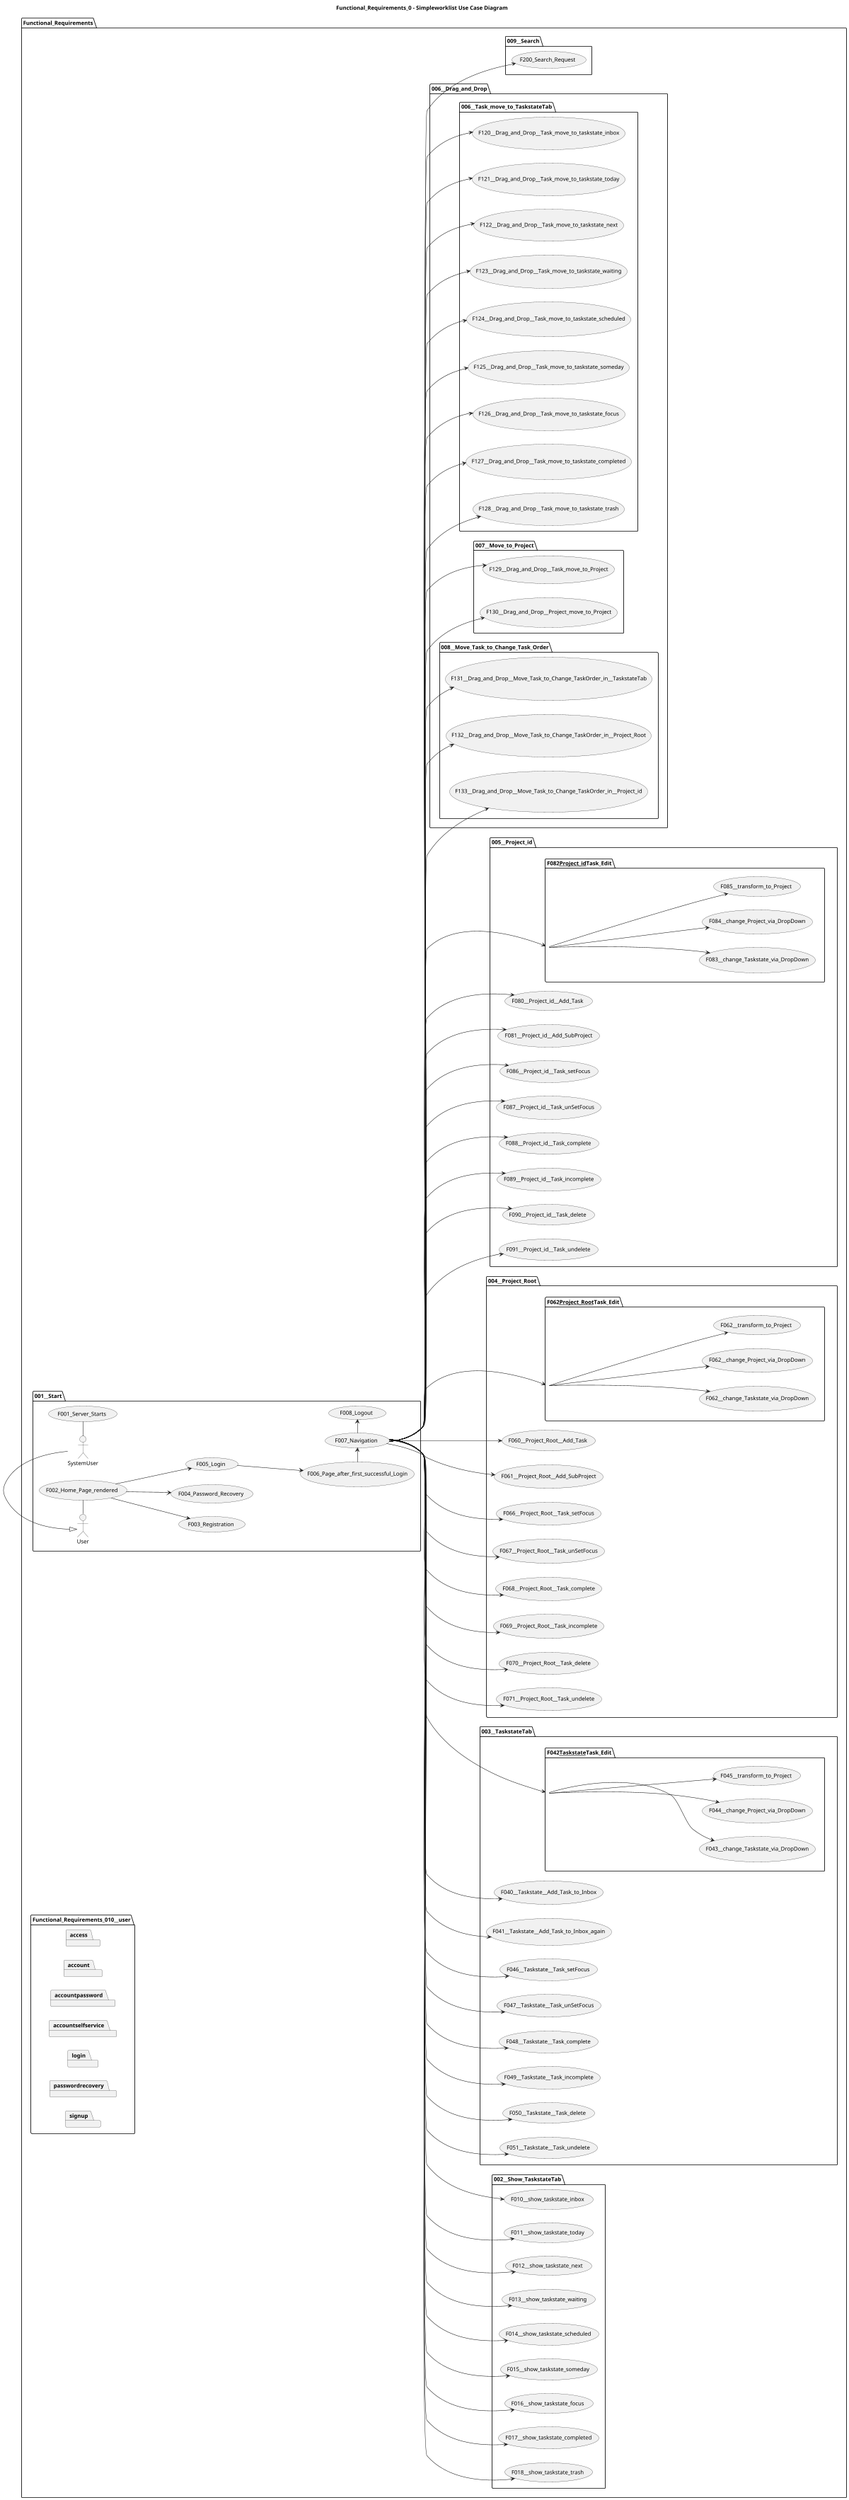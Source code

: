 @startuml

title Functional_Requirements_0 - Simpleworklist Use Case Diagram

left to right direction
'top to bottom direction

'https://plantuml.com/use-case-diagram

scale 1200 width

package Functional_Requirements {

  package 001__Start {
    SystemUser - (F001_Server_Starts)
    User - (F002_Home_Page_rendered)
    (F002_Home_Page_rendered) --> (F003_Registration)
    (F002_Home_Page_rendered) --> (F004_Password_Recovery)
    (F002_Home_Page_rendered) --> (F005_Login)
    (F005_Login) ---> (F006_Page_after_first_successful_Login)
    (F006_Page_after_first_successful_Login) -> (F007_Navigation)
    (F007_Navigation) -> (F008_Logout)

    User <|- SystemUser
  }

  package 002__Show_TaskstateTab {
    (F007_Navigation) --> (F010__show_taskstate_inbox)
    (F007_Navigation) --> (F011__show_taskstate_today)
    (F007_Navigation) --> (F012__show_taskstate_next)
    (F007_Navigation) --> (F013__show_taskstate_waiting)
    (F007_Navigation) --> (F014__show_taskstate_scheduled)
    (F007_Navigation) --> (F015__show_taskstate_someday)
    (F007_Navigation) --> (F016__show_taskstate_focus)
    (F007_Navigation) --> (F017__show_taskstate_completed)
    (F007_Navigation) --> (F018__show_taskstate_trash)
  }

  package 003__TaskstateTab {
    (F007_Navigation) --> (F040__Taskstate__Add_Task_to_Inbox)
    (F007_Navigation) --> (F041__Taskstate__Add_Task_to_Inbox_again)
    (F007_Navigation) --> (F042__Taskstate__Task_Edit)
    package F042__Taskstate__Task_Edit {
      (F042__Taskstate__Task_Edit) ---> (F043__change_Taskstate_via_DropDown)
      (F042__Taskstate__Task_Edit) ---> (F044__change_Project_via_DropDown)
      (F042__Taskstate__Task_Edit) ---> (F045__transform_to_Project)
    }
    (F007_Navigation) --> (F046__Taskstate__Task_setFocus)
    (F007_Navigation) --> (F047__Taskstate__Task_unSetFocus)
    (F007_Navigation) --> (F048__Taskstate__Task_complete)
    (F007_Navigation) --> (F049__Taskstate__Task_incomplete)
    (F007_Navigation) --> (F050__Taskstate__Task_delete)
    (F007_Navigation) --> (F051__Taskstate__Task_undelete)
  }

  package 004__Project_Root {
    (F007_Navigation) --> (F060__Project_Root__Add_Task)
    (F007_Navigation) --> (F061__Project_Root__Add_SubProject)
    (F007_Navigation) --> (F062__Project_Root__Task_Edit)
    package F062__Project_Root__Task_Edit {
      (F062__Project_Root__Task_Edit) ---> (F062__change_Taskstate_via_DropDown)
      (F062__Project_Root__Task_Edit) ---> (F062__change_Project_via_DropDown)
      (F062__Project_Root__Task_Edit) ---> (F062__transform_to_Project)
    }
    (F007_Navigation) --> (F066__Project_Root__Task_setFocus)
    (F007_Navigation) --> (F067__Project_Root__Task_unSetFocus)
    (F007_Navigation) --> (F068__Project_Root__Task_complete)
    (F007_Navigation) --> (F069__Project_Root__Task_incomplete)
    (F007_Navigation) --> (F070__Project_Root__Task_delete)
    (F007_Navigation) --> (F071__Project_Root__Task_undelete)
  }

  package 005__Project_id {
    (F007_Navigation) --> (F080__Project_id__Add_Task)
    (F007_Navigation) --> (F081__Project_id__Add_SubProject)
    (F007_Navigation) --> (F082__Project_id__Task_Edit)
    package F082__Project_id__Task_Edit {
      (F082__Project_id__Task_Edit) ---> (F083__change_Taskstate_via_DropDown)
      (F082__Project_id__Task_Edit) ---> (F084__change_Project_via_DropDown)
      (F082__Project_id__Task_Edit) ---> (F085__transform_to_Project)
    }
    (F007_Navigation) --> (F086__Project_id__Task_setFocus)
    (F007_Navigation) --> (F087__Project_id__Task_unSetFocus)
    (F007_Navigation) --> (F088__Project_id__Task_complete)
    (F007_Navigation) --> (F089__Project_id__Task_incomplete)
    (F007_Navigation) --> (F090__Project_id__Task_delete)
    (F007_Navigation) --> (F091__Project_id__Task_undelete)
  }

  package 006__Drag_and_Drop {

    package 006__Task_move_to_TaskstateTab {
      (F007_Navigation) --> (F120__Drag_and_Drop__Task_move_to_taskstate_inbox)
      (F007_Navigation) --> (F121__Drag_and_Drop__Task_move_to_taskstate_today)
      (F007_Navigation) --> (F122__Drag_and_Drop__Task_move_to_taskstate_next)
      (F007_Navigation) --> (F123__Drag_and_Drop__Task_move_to_taskstate_waiting)
      (F007_Navigation) --> (F124__Drag_and_Drop__Task_move_to_taskstate_scheduled)
      (F007_Navigation) --> (F125__Drag_and_Drop__Task_move_to_taskstate_someday)
      (F007_Navigation) --> (F126__Drag_and_Drop__Task_move_to_taskstate_focus)
      (F007_Navigation) --> (F127__Drag_and_Drop__Task_move_to_taskstate_completed)
      (F007_Navigation) --> (F128__Drag_and_Drop__Task_move_to_taskstate_trash)
    }

    package 007__Move_to_Project {
      (F007_Navigation) --> (F129__Drag_and_Drop__Task_move_to_Project)
      (F007_Navigation) --> (F130__Drag_and_Drop__Project_move_to_Project)
    }

    package 008__Move_Task_to_Change_Task_Order {
      (F007_Navigation) --> (F131__Drag_and_Drop__Move_Task_to_Change_TaskOrder_in__TaskstateTab)
      (F007_Navigation) --> (F132__Drag_and_Drop__Move_Task_to_Change_TaskOrder_in__Project_Root)
      (F007_Navigation) --> (F133__Drag_and_Drop__Move_Task_to_Change_TaskOrder_in__Project_id)
    }
  }

  package 009__Search {
     (F007_Navigation) --> (F200_Search_Request)
  }

  package  Functional_Requirements_010__user {
    package access {
    }
    package account {
    }
    package accountpassword {
    }
    package accountselfservice {
    }
    package login {
    }
    package passwordrecovery {
    }
    package signup {
    }
  }
}
@enduml
